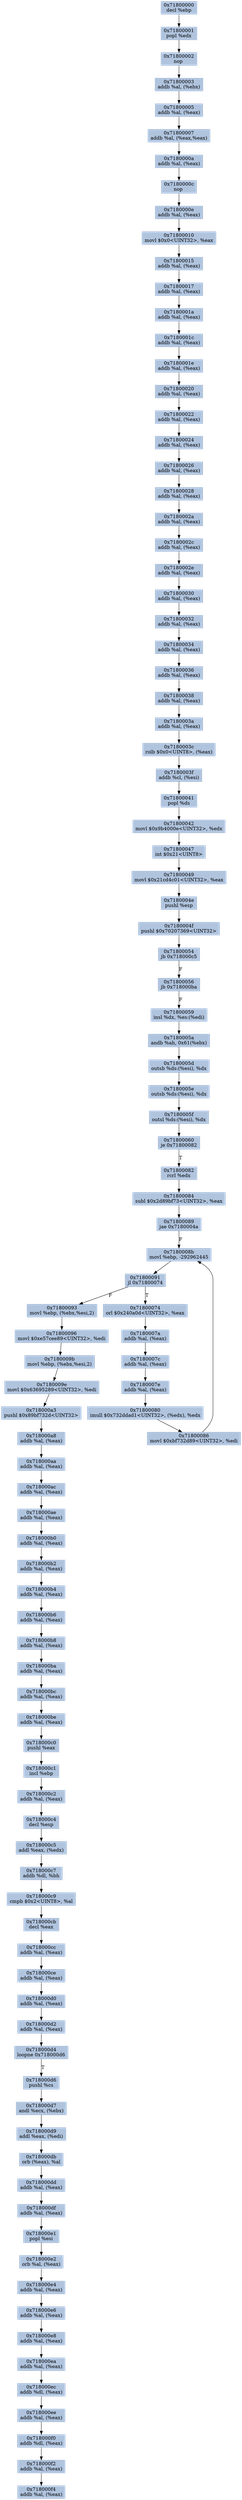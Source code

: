 digraph G {
node[shape=rectangle,style=filled,fillcolor=lightsteelblue,color=lightsteelblue]
bgcolor="transparent"
a0x71800000decl_ebp[label="0x71800000\ndecl %ebp"];
a0x71800001popl_edx[label="0x71800001\npopl %edx"];
a0x71800002nop_[label="0x71800002\nnop "];
a0x71800003addb_al_ebx_[label="0x71800003\naddb %al, (%ebx)"];
a0x71800005addb_al_eax_[label="0x71800005\naddb %al, (%eax)"];
a0x71800007addb_al_eaxeax_[label="0x71800007\naddb %al, (%eax,%eax)"];
a0x7180000aaddb_al_eax_[label="0x7180000a\naddb %al, (%eax)"];
a0x7180000cnop_[label="0x7180000c\nnop "];
a0x7180000eaddb_al_eax_[label="0x7180000e\naddb %al, (%eax)"];
a0x71800010movl_0x0UINT32_eax[label="0x71800010\nmovl $0x0<UINT32>, %eax"];
a0x71800015addb_al_eax_[label="0x71800015\naddb %al, (%eax)"];
a0x71800017addb_al_eax_[label="0x71800017\naddb %al, (%eax)"];
a0x7180001aaddb_al_eax_[label="0x7180001a\naddb %al, (%eax)"];
a0x7180001caddb_al_eax_[label="0x7180001c\naddb %al, (%eax)"];
a0x7180001eaddb_al_eax_[label="0x7180001e\naddb %al, (%eax)"];
a0x71800020addb_al_eax_[label="0x71800020\naddb %al, (%eax)"];
a0x71800022addb_al_eax_[label="0x71800022\naddb %al, (%eax)"];
a0x71800024addb_al_eax_[label="0x71800024\naddb %al, (%eax)"];
a0x71800026addb_al_eax_[label="0x71800026\naddb %al, (%eax)"];
a0x71800028addb_al_eax_[label="0x71800028\naddb %al, (%eax)"];
a0x7180002aaddb_al_eax_[label="0x7180002a\naddb %al, (%eax)"];
a0x7180002caddb_al_eax_[label="0x7180002c\naddb %al, (%eax)"];
a0x7180002eaddb_al_eax_[label="0x7180002e\naddb %al, (%eax)"];
a0x71800030addb_al_eax_[label="0x71800030\naddb %al, (%eax)"];
a0x71800032addb_al_eax_[label="0x71800032\naddb %al, (%eax)"];
a0x71800034addb_al_eax_[label="0x71800034\naddb %al, (%eax)"];
a0x71800036addb_al_eax_[label="0x71800036\naddb %al, (%eax)"];
a0x71800038addb_al_eax_[label="0x71800038\naddb %al, (%eax)"];
a0x7180003aaddb_al_eax_[label="0x7180003a\naddb %al, (%eax)"];
a0x7180003crolb_0x0UINT8_eax_[label="0x7180003c\nrolb $0x0<UINT8>, (%eax)"];
a0x7180003faddb_cl_esi_[label="0x7180003f\naddb %cl, (%esi)"];
a0x71800041popl_ds[label="0x71800041\npopl %ds"];
a0x71800042movl_0x9b4000eUINT32_edx[label="0x71800042\nmovl $0x9b4000e<UINT32>, %edx"];
a0x71800047int_0x21UINT8[label="0x71800047\nint $0x21<UINT8>"];
a0x71800049movl_0x21cd4c01UINT32_eax[label="0x71800049\nmovl $0x21cd4c01<UINT32>, %eax"];
a0x7180004epushl_esp[label="0x7180004e\npushl %esp"];
a0x7180004fpushl_0x70207369UINT32[label="0x7180004f\npushl $0x70207369<UINT32>"];
a0x71800054jb_0x718000c5[label="0x71800054\njb 0x718000c5"];
a0x71800056jb_0x718000ba[label="0x71800056\njb 0x718000ba"];
a0x71800059insl_dx_es_edi_[label="0x71800059\ninsl %dx, %es:(%edi)"];
a0x7180005aandb_ah_0x61ebx_[label="0x7180005a\nandb %ah, 0x61(%ebx)"];
a0x7180005doutsb_ds_esi__dx[label="0x7180005d\noutsb %ds:(%esi), %dx"];
a0x7180005eoutsb_ds_esi__dx[label="0x7180005e\noutsb %ds:(%esi), %dx"];
a0x7180005foutsl_ds_esi__dx[label="0x7180005f\noutsl %ds:(%esi), %dx"];
a0x71800060je_0x71800082[label="0x71800060\nje 0x71800082"];
a0x71800082rcrl_edx[label="0x71800082\nrcrl %edx"];
a0x71800084subl_0x2d89bf73UINT32_eax[label="0x71800084\nsubl $0x2d89bf73<UINT32>, %eax"];
a0x71800089jae_0x7180004a[label="0x71800089\njae 0x7180004a"];
a0x7180008bmovl_ebp__292962445[label="0x7180008b\nmovl %ebp, -292962445"];
a0x71800091jl_0x71800074[label="0x71800091\njl 0x71800074"];
a0x71800074orl_0x240a0dUINT32_eax[label="0x71800074\norl $0x240a0d<UINT32>, %eax"];
a0x7180007aaddb_al_eax_[label="0x7180007a\naddb %al, (%eax)"];
a0x7180007caddb_al_eax_[label="0x7180007c\naddb %al, (%eax)"];
a0x7180007eaddb_al_eax_[label="0x7180007e\naddb %al, (%eax)"];
a0x71800080imull_0x732ddad1UINT32_edx__edx[label="0x71800080\nimull $0x732ddad1<UINT32>, (%edx), %edx"];
a0x71800086movl_0xbf732d89UINT32_edi[label="0x71800086\nmovl $0xbf732d89<UINT32>, %edi"];
a0x71800093movl_ebp_ebxesi2_[label="0x71800093\nmovl %ebp, (%ebx,%esi,2)"];
a0x71800096movl_0xe57cee89UINT32_edi[label="0x71800096\nmovl $0xe57cee89<UINT32>, %edi"];
a0x7180009bmovl_ebp_ebxesi2_[label="0x7180009b\nmovl %ebp, (%ebx,%esi,2)"];
a0x7180009emovl_0x63695289UINT32_edi[label="0x7180009e\nmovl $0x63695289<UINT32>, %edi"];
a0x718000a3pushl_0x89bf732dUINT32[label="0x718000a3\npushl $0x89bf732d<UINT32>"];
a0x718000a8addb_al_eax_[label="0x718000a8\naddb %al, (%eax)"];
a0x718000aaaddb_al_eax_[label="0x718000aa\naddb %al, (%eax)"];
a0x718000acaddb_al_eax_[label="0x718000ac\naddb %al, (%eax)"];
a0x718000aeaddb_al_eax_[label="0x718000ae\naddb %al, (%eax)"];
a0x718000b0addb_al_eax_[label="0x718000b0\naddb %al, (%eax)"];
a0x718000b2addb_al_eax_[label="0x718000b2\naddb %al, (%eax)"];
a0x718000b4addb_al_eax_[label="0x718000b4\naddb %al, (%eax)"];
a0x718000b6addb_al_eax_[label="0x718000b6\naddb %al, (%eax)"];
a0x718000b8addb_al_eax_[label="0x718000b8\naddb %al, (%eax)"];
a0x718000baaddb_al_eax_[label="0x718000ba\naddb %al, (%eax)"];
a0x718000bcaddb_al_eax_[label="0x718000bc\naddb %al, (%eax)"];
a0x718000beaddb_al_eax_[label="0x718000be\naddb %al, (%eax)"];
a0x718000c0pushl_eax[label="0x718000c0\npushl %eax"];
a0x718000c1incl_ebp[label="0x718000c1\nincl %ebp"];
a0x718000c2addb_al_eax_[label="0x718000c2\naddb %al, (%eax)"];
a0x718000c4decl_esp[label="0x718000c4\ndecl %esp"];
a0x718000c5addl_eax_edx_[label="0x718000c5\naddl %eax, (%edx)"];
a0x718000c7addb_dl_bh[label="0x718000c7\naddb %dl, %bh"];
a0x718000c9cmpb_0x2UINT8_al[label="0x718000c9\ncmpb $0x2<UINT8>, %al"];
a0x718000cbdecl_eax[label="0x718000cb\ndecl %eax"];
a0x718000ccaddb_al_eax_[label="0x718000cc\naddb %al, (%eax)"];
a0x718000ceaddb_al_eax_[label="0x718000ce\naddb %al, (%eax)"];
a0x718000d0addb_al_eax_[label="0x718000d0\naddb %al, (%eax)"];
a0x718000d2addb_al_eax_[label="0x718000d2\naddb %al, (%eax)"];
a0x718000d4loopne_0x718000d6[label="0x718000d4\nloopne 0x718000d6"];
a0x718000d6pushl_cs[label="0x718000d6\npushl %cs"];
a0x718000d7andl_ecx_ebx_[label="0x718000d7\nandl %ecx, (%ebx)"];
a0x718000d9addl_eax_edi_[label="0x718000d9\naddl %eax, (%edi)"];
a0x718000dborb_eax__al[label="0x718000db\norb (%eax), %al"];
a0x718000ddaddb_al_eax_[label="0x718000dd\naddb %al, (%eax)"];
a0x718000dfaddb_al_eax_[label="0x718000df\naddb %al, (%eax)"];
a0x718000e1popl_esi[label="0x718000e1\npopl %esi"];
a0x718000e2orb_al_eax_[label="0x718000e2\norb %al, (%eax)"];
a0x718000e4addb_al_eax_[label="0x718000e4\naddb %al, (%eax)"];
a0x718000e6addb_al_eax_[label="0x718000e6\naddb %al, (%eax)"];
a0x718000e8addb_al_eax_[label="0x718000e8\naddb %al, (%eax)"];
a0x718000eaaddb_al_eax_[label="0x718000ea\naddb %al, (%eax)"];
a0x718000ecaddb_dl_eax_[label="0x718000ec\naddb %dl, (%eax)"];
a0x718000eeaddb_al_eax_[label="0x718000ee\naddb %al, (%eax)"];
a0x718000f0addb_dl_eax_[label="0x718000f0\naddb %dl, (%eax)"];
a0x718000f2addb_al_eax_[label="0x718000f2\naddb %al, (%eax)"];
a0x718000f4addb_al_eax_[label="0x718000f4\naddb %al, (%eax)"];
a0x71800000decl_ebp -> a0x71800001popl_edx [color="#000000"];
a0x71800001popl_edx -> a0x71800002nop_ [color="#000000"];
a0x71800002nop_ -> a0x71800003addb_al_ebx_ [color="#000000"];
a0x71800003addb_al_ebx_ -> a0x71800005addb_al_eax_ [color="#000000"];
a0x71800005addb_al_eax_ -> a0x71800007addb_al_eaxeax_ [color="#000000"];
a0x71800007addb_al_eaxeax_ -> a0x7180000aaddb_al_eax_ [color="#000000"];
a0x7180000aaddb_al_eax_ -> a0x7180000cnop_ [color="#000000"];
a0x7180000cnop_ -> a0x7180000eaddb_al_eax_ [color="#000000"];
a0x7180000eaddb_al_eax_ -> a0x71800010movl_0x0UINT32_eax [color="#000000"];
a0x71800010movl_0x0UINT32_eax -> a0x71800015addb_al_eax_ [color="#000000"];
a0x71800015addb_al_eax_ -> a0x71800017addb_al_eax_ [color="#000000"];
a0x71800017addb_al_eax_ -> a0x7180001aaddb_al_eax_ [color="#000000"];
a0x7180001aaddb_al_eax_ -> a0x7180001caddb_al_eax_ [color="#000000"];
a0x7180001caddb_al_eax_ -> a0x7180001eaddb_al_eax_ [color="#000000"];
a0x7180001eaddb_al_eax_ -> a0x71800020addb_al_eax_ [color="#000000"];
a0x71800020addb_al_eax_ -> a0x71800022addb_al_eax_ [color="#000000"];
a0x71800022addb_al_eax_ -> a0x71800024addb_al_eax_ [color="#000000"];
a0x71800024addb_al_eax_ -> a0x71800026addb_al_eax_ [color="#000000"];
a0x71800026addb_al_eax_ -> a0x71800028addb_al_eax_ [color="#000000"];
a0x71800028addb_al_eax_ -> a0x7180002aaddb_al_eax_ [color="#000000"];
a0x7180002aaddb_al_eax_ -> a0x7180002caddb_al_eax_ [color="#000000"];
a0x7180002caddb_al_eax_ -> a0x7180002eaddb_al_eax_ [color="#000000"];
a0x7180002eaddb_al_eax_ -> a0x71800030addb_al_eax_ [color="#000000"];
a0x71800030addb_al_eax_ -> a0x71800032addb_al_eax_ [color="#000000"];
a0x71800032addb_al_eax_ -> a0x71800034addb_al_eax_ [color="#000000"];
a0x71800034addb_al_eax_ -> a0x71800036addb_al_eax_ [color="#000000"];
a0x71800036addb_al_eax_ -> a0x71800038addb_al_eax_ [color="#000000"];
a0x71800038addb_al_eax_ -> a0x7180003aaddb_al_eax_ [color="#000000"];
a0x7180003aaddb_al_eax_ -> a0x7180003crolb_0x0UINT8_eax_ [color="#000000"];
a0x7180003crolb_0x0UINT8_eax_ -> a0x7180003faddb_cl_esi_ [color="#000000"];
a0x7180003faddb_cl_esi_ -> a0x71800041popl_ds [color="#000000"];
a0x71800041popl_ds -> a0x71800042movl_0x9b4000eUINT32_edx [color="#000000"];
a0x71800042movl_0x9b4000eUINT32_edx -> a0x71800047int_0x21UINT8 [color="#000000"];
a0x71800047int_0x21UINT8 -> a0x71800049movl_0x21cd4c01UINT32_eax [color="#000000"];
a0x71800049movl_0x21cd4c01UINT32_eax -> a0x7180004epushl_esp [color="#000000"];
a0x7180004epushl_esp -> a0x7180004fpushl_0x70207369UINT32 [color="#000000"];
a0x7180004fpushl_0x70207369UINT32 -> a0x71800054jb_0x718000c5 [color="#000000"];
a0x71800054jb_0x718000c5 -> a0x71800056jb_0x718000ba [color="#000000",label="F"];
a0x71800056jb_0x718000ba -> a0x71800059insl_dx_es_edi_ [color="#000000",label="F"];
a0x71800059insl_dx_es_edi_ -> a0x7180005aandb_ah_0x61ebx_ [color="#000000"];
a0x7180005aandb_ah_0x61ebx_ -> a0x7180005doutsb_ds_esi__dx [color="#000000"];
a0x7180005doutsb_ds_esi__dx -> a0x7180005eoutsb_ds_esi__dx [color="#000000"];
a0x7180005eoutsb_ds_esi__dx -> a0x7180005foutsl_ds_esi__dx [color="#000000"];
a0x7180005foutsl_ds_esi__dx -> a0x71800060je_0x71800082 [color="#000000"];
a0x71800060je_0x71800082 -> a0x71800082rcrl_edx [color="#000000",label="T"];
a0x71800082rcrl_edx -> a0x71800084subl_0x2d89bf73UINT32_eax [color="#000000"];
a0x71800084subl_0x2d89bf73UINT32_eax -> a0x71800089jae_0x7180004a [color="#000000"];
a0x71800089jae_0x7180004a -> a0x7180008bmovl_ebp__292962445 [color="#000000",label="F"];
a0x7180008bmovl_ebp__292962445 -> a0x71800091jl_0x71800074 [color="#000000"];
a0x71800091jl_0x71800074 -> a0x71800074orl_0x240a0dUINT32_eax [color="#000000",label="T"];
a0x71800074orl_0x240a0dUINT32_eax -> a0x7180007aaddb_al_eax_ [color="#000000"];
a0x7180007aaddb_al_eax_ -> a0x7180007caddb_al_eax_ [color="#000000"];
a0x7180007caddb_al_eax_ -> a0x7180007eaddb_al_eax_ [color="#000000"];
a0x7180007eaddb_al_eax_ -> a0x71800080imull_0x732ddad1UINT32_edx__edx [color="#000000"];
a0x71800080imull_0x732ddad1UINT32_edx__edx -> a0x71800086movl_0xbf732d89UINT32_edi [color="#000000"];
a0x71800086movl_0xbf732d89UINT32_edi -> a0x7180008bmovl_ebp__292962445 [color="#000000"];
a0x71800091jl_0x71800074 -> a0x71800093movl_ebp_ebxesi2_ [color="#000000",label="F"];
a0x71800093movl_ebp_ebxesi2_ -> a0x71800096movl_0xe57cee89UINT32_edi [color="#000000"];
a0x71800096movl_0xe57cee89UINT32_edi -> a0x7180009bmovl_ebp_ebxesi2_ [color="#000000"];
a0x7180009bmovl_ebp_ebxesi2_ -> a0x7180009emovl_0x63695289UINT32_edi [color="#000000"];
a0x7180009emovl_0x63695289UINT32_edi -> a0x718000a3pushl_0x89bf732dUINT32 [color="#000000"];
a0x718000a3pushl_0x89bf732dUINT32 -> a0x718000a8addb_al_eax_ [color="#000000"];
a0x718000a8addb_al_eax_ -> a0x718000aaaddb_al_eax_ [color="#000000"];
a0x718000aaaddb_al_eax_ -> a0x718000acaddb_al_eax_ [color="#000000"];
a0x718000acaddb_al_eax_ -> a0x718000aeaddb_al_eax_ [color="#000000"];
a0x718000aeaddb_al_eax_ -> a0x718000b0addb_al_eax_ [color="#000000"];
a0x718000b0addb_al_eax_ -> a0x718000b2addb_al_eax_ [color="#000000"];
a0x718000b2addb_al_eax_ -> a0x718000b4addb_al_eax_ [color="#000000"];
a0x718000b4addb_al_eax_ -> a0x718000b6addb_al_eax_ [color="#000000"];
a0x718000b6addb_al_eax_ -> a0x718000b8addb_al_eax_ [color="#000000"];
a0x718000b8addb_al_eax_ -> a0x718000baaddb_al_eax_ [color="#000000"];
a0x718000baaddb_al_eax_ -> a0x718000bcaddb_al_eax_ [color="#000000"];
a0x718000bcaddb_al_eax_ -> a0x718000beaddb_al_eax_ [color="#000000"];
a0x718000beaddb_al_eax_ -> a0x718000c0pushl_eax [color="#000000"];
a0x718000c0pushl_eax -> a0x718000c1incl_ebp [color="#000000"];
a0x718000c1incl_ebp -> a0x718000c2addb_al_eax_ [color="#000000"];
a0x718000c2addb_al_eax_ -> a0x718000c4decl_esp [color="#000000"];
a0x718000c4decl_esp -> a0x718000c5addl_eax_edx_ [color="#000000"];
a0x718000c5addl_eax_edx_ -> a0x718000c7addb_dl_bh [color="#000000"];
a0x718000c7addb_dl_bh -> a0x718000c9cmpb_0x2UINT8_al [color="#000000"];
a0x718000c9cmpb_0x2UINT8_al -> a0x718000cbdecl_eax [color="#000000"];
a0x718000cbdecl_eax -> a0x718000ccaddb_al_eax_ [color="#000000"];
a0x718000ccaddb_al_eax_ -> a0x718000ceaddb_al_eax_ [color="#000000"];
a0x718000ceaddb_al_eax_ -> a0x718000d0addb_al_eax_ [color="#000000"];
a0x718000d0addb_al_eax_ -> a0x718000d2addb_al_eax_ [color="#000000"];
a0x718000d2addb_al_eax_ -> a0x718000d4loopne_0x718000d6 [color="#000000"];
a0x718000d4loopne_0x718000d6 -> a0x718000d6pushl_cs [color="#000000",label="T"];
a0x718000d6pushl_cs -> a0x718000d7andl_ecx_ebx_ [color="#000000"];
a0x718000d7andl_ecx_ebx_ -> a0x718000d9addl_eax_edi_ [color="#000000"];
a0x718000d9addl_eax_edi_ -> a0x718000dborb_eax__al [color="#000000"];
a0x718000dborb_eax__al -> a0x718000ddaddb_al_eax_ [color="#000000"];
a0x718000ddaddb_al_eax_ -> a0x718000dfaddb_al_eax_ [color="#000000"];
a0x718000dfaddb_al_eax_ -> a0x718000e1popl_esi [color="#000000"];
a0x718000e1popl_esi -> a0x718000e2orb_al_eax_ [color="#000000"];
a0x718000e2orb_al_eax_ -> a0x718000e4addb_al_eax_ [color="#000000"];
a0x718000e4addb_al_eax_ -> a0x718000e6addb_al_eax_ [color="#000000"];
a0x718000e6addb_al_eax_ -> a0x718000e8addb_al_eax_ [color="#000000"];
a0x718000e8addb_al_eax_ -> a0x718000eaaddb_al_eax_ [color="#000000"];
a0x718000eaaddb_al_eax_ -> a0x718000ecaddb_dl_eax_ [color="#000000"];
a0x718000ecaddb_dl_eax_ -> a0x718000eeaddb_al_eax_ [color="#000000"];
a0x718000eeaddb_al_eax_ -> a0x718000f0addb_dl_eax_ [color="#000000"];
a0x718000f0addb_dl_eax_ -> a0x718000f2addb_al_eax_ [color="#000000"];
a0x718000f2addb_al_eax_ -> a0x718000f4addb_al_eax_ [color="#000000"];
}
